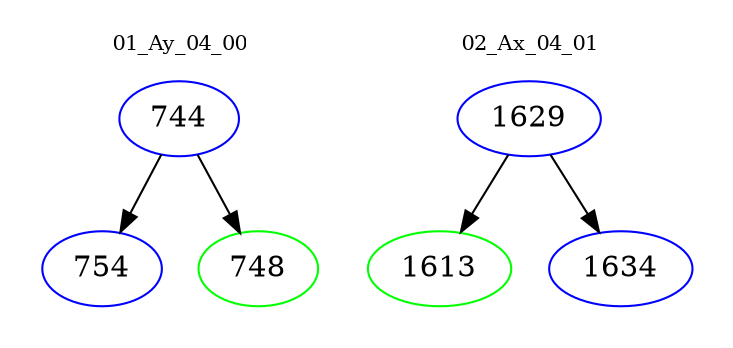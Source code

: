 digraph{
subgraph cluster_0 {
color = white
label = "01_Ay_04_00";
fontsize=10;
T0_744 [label="744", color="blue"]
T0_744 -> T0_754 [color="black"]
T0_754 [label="754", color="blue"]
T0_744 -> T0_748 [color="black"]
T0_748 [label="748", color="green"]
}
subgraph cluster_1 {
color = white
label = "02_Ax_04_01";
fontsize=10;
T1_1629 [label="1629", color="blue"]
T1_1629 -> T1_1613 [color="black"]
T1_1613 [label="1613", color="green"]
T1_1629 -> T1_1634 [color="black"]
T1_1634 [label="1634", color="blue"]
}
}
